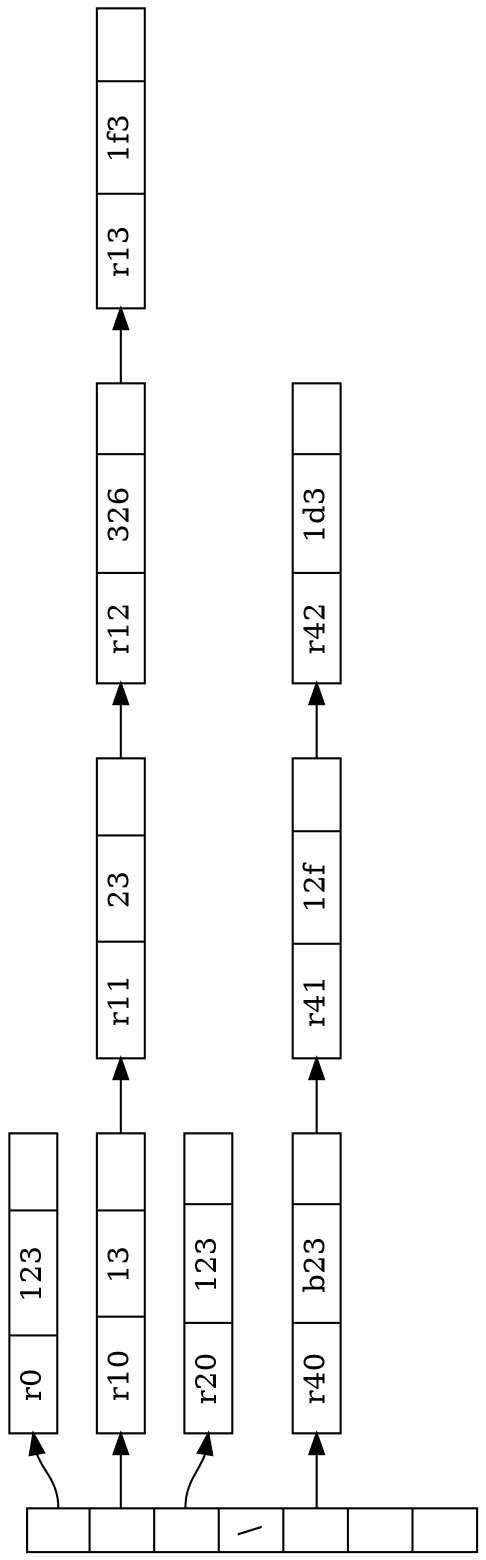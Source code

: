 digraph G
{
        rankdir = LR;
        node [shape=record, width=.1, height=.1];
        rotate=90;

        node0 [label = "<p0> | <p1> | <p2> | <p3> \\
                 | <p4> | | ", height = 3];

        node[ width=2 ];
        node1 [label = "{<e> r0 | 123 | <p> }" ];
        node2 [label = "{<e> r10 | 13 | <p> }" ];
        node3 [label = "{<e> r11 | 23 | <p> }" ];
        node4 [label = "{<e> r12 | 326 | <p> }" ];
        node5 [label = "{<e> r13 | 1f3 | <p> }" ];
        node6 [label = "{<e> r20 | 123 | <p> }" ];
        node7 [label = "{<e> r40 | b23 | <p> }" ];
        node8 [label = "{<e> r41 | 12f | <p> }" ];
        node9 [label = "{<e> r42 | 1d3 | <p> }" ];

        node0:p0 -> node1:e;
        node0:p1 -> node2:e;
        node2:p -> node3:e;
        node3:p -> node4:e;
        node4:p -> node5:e;

        node0:p2 -> node6:e;
        node0:p4 -> node7:e;
        node7:p -> node8:e;
        node8:p -> node9:e;

}
